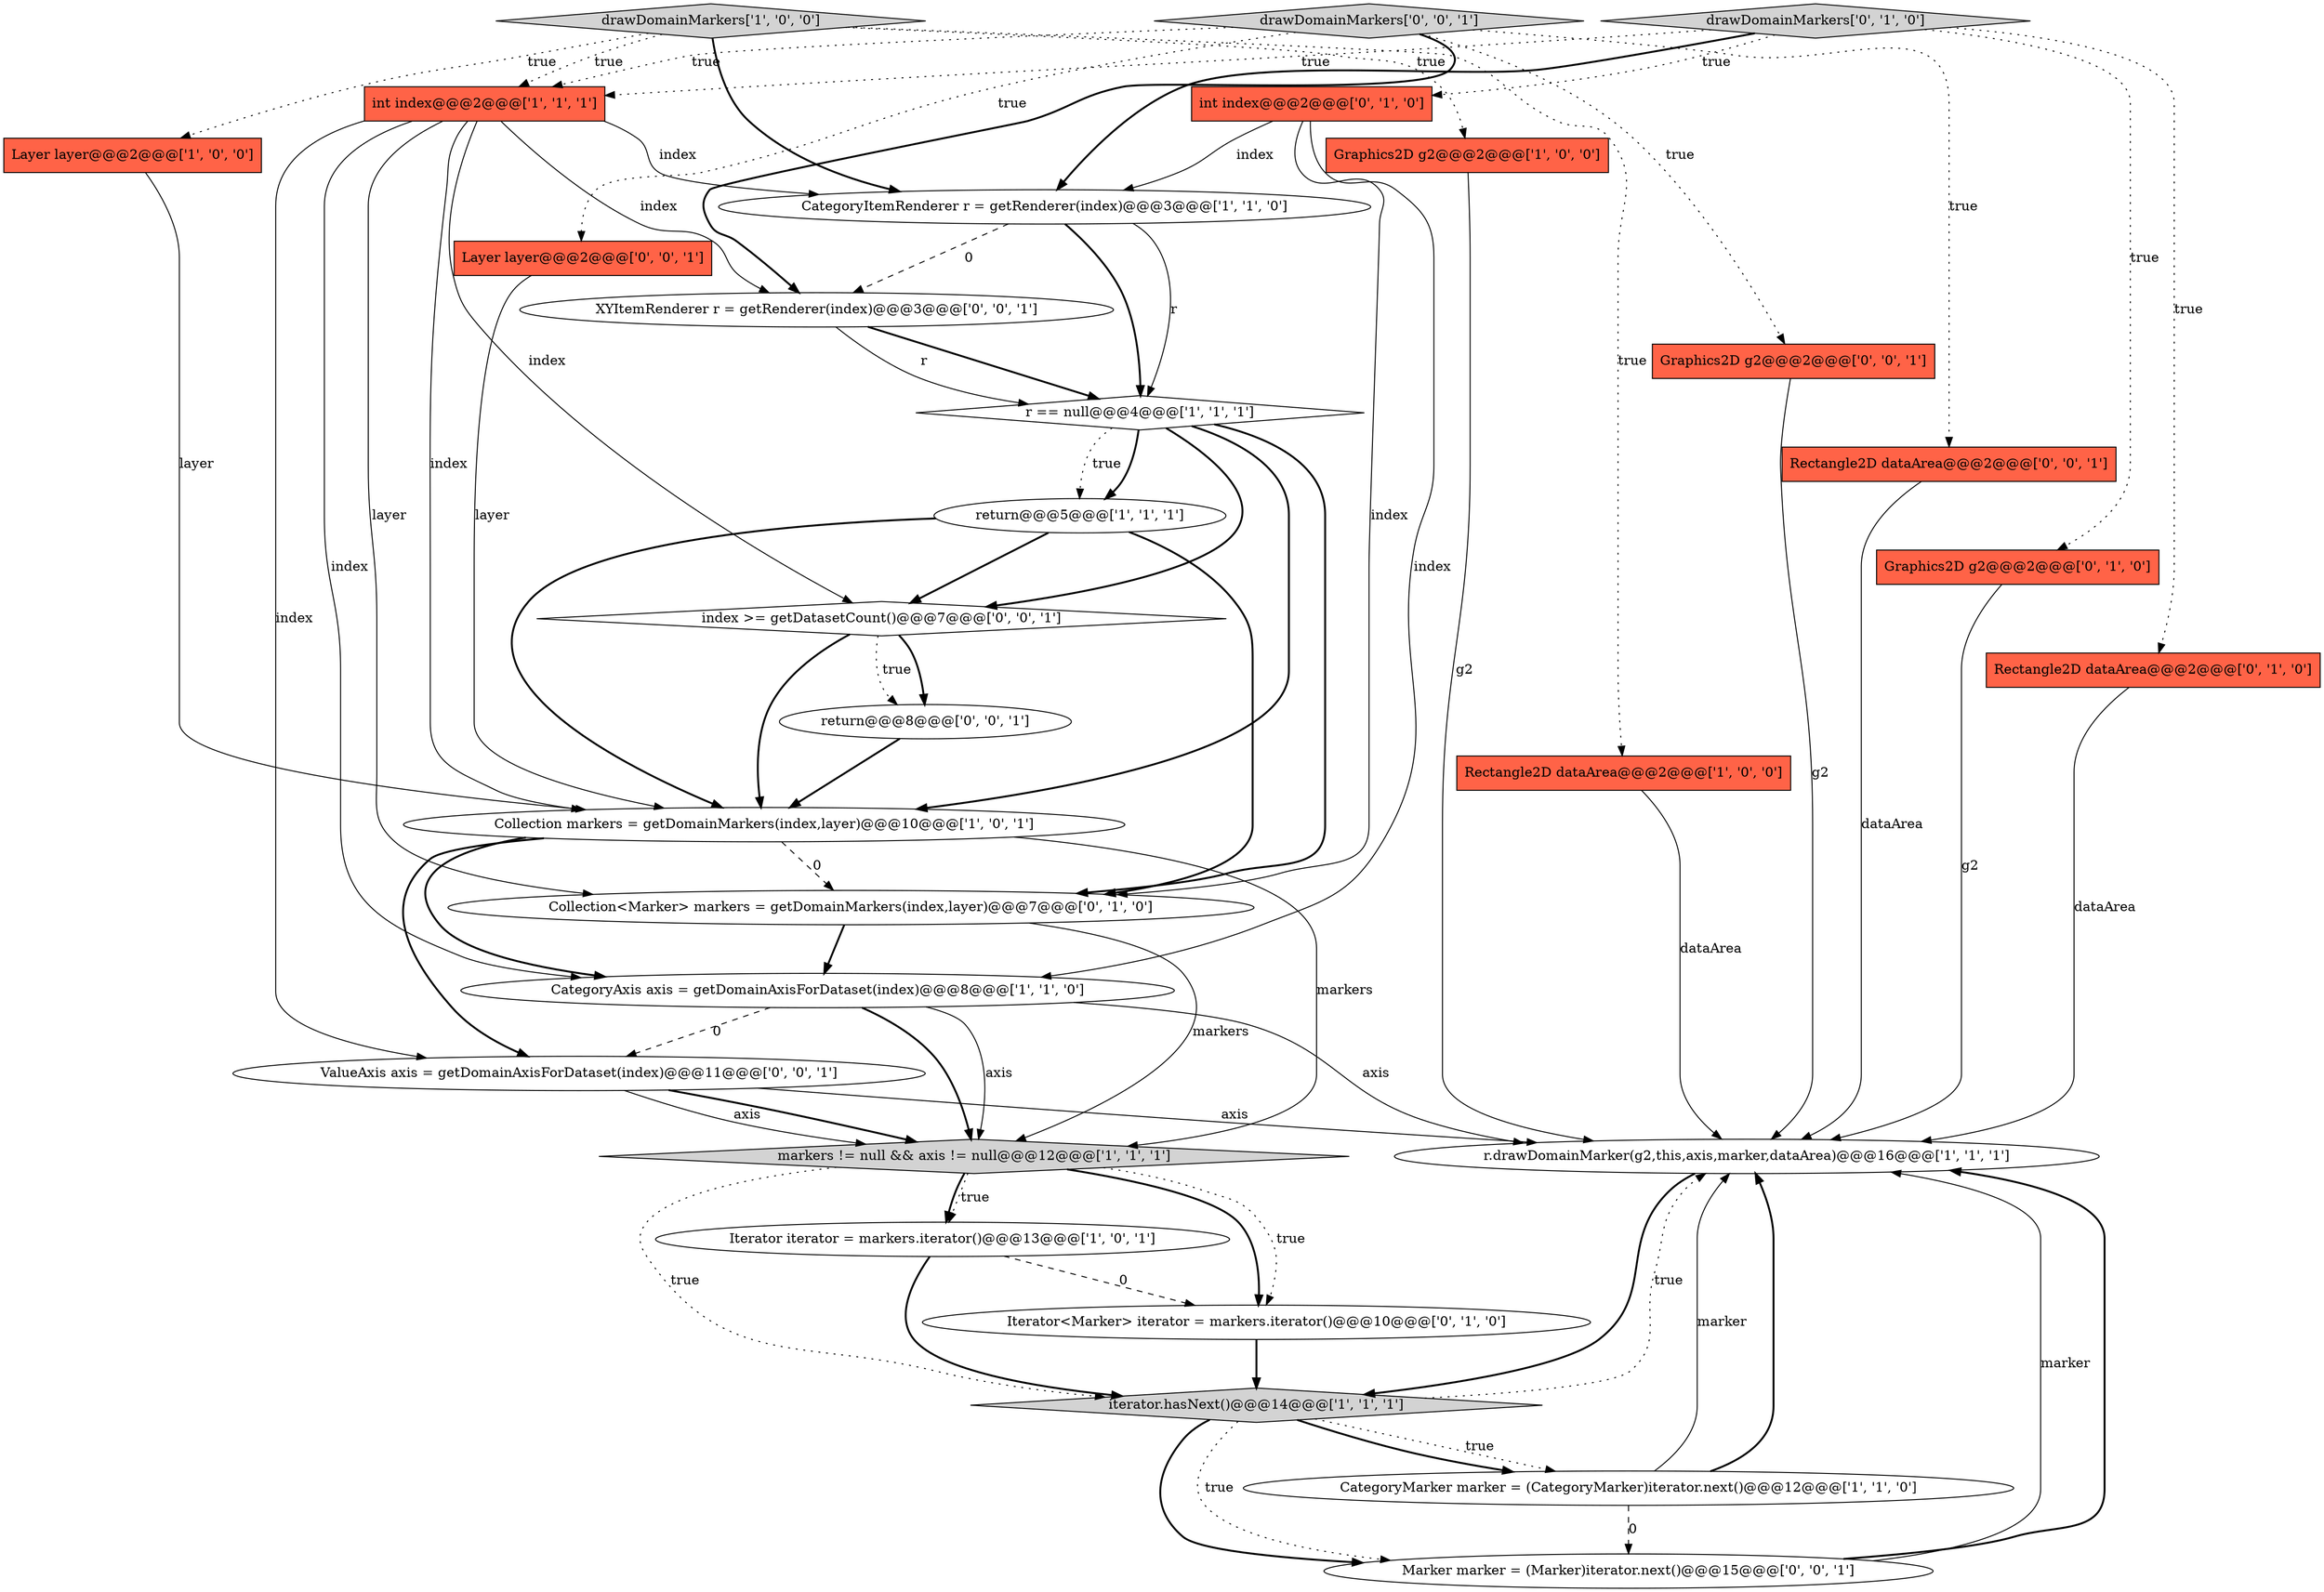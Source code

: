 digraph {
5 [style = filled, label = "Graphics2D g2@@@2@@@['1', '0', '0']", fillcolor = tomato, shape = box image = "AAA0AAABBB1BBB"];
17 [style = filled, label = "Iterator<Marker> iterator = markers.iterator()@@@10@@@['0', '1', '0']", fillcolor = white, shape = ellipse image = "AAA1AAABBB2BBB"];
16 [style = filled, label = "Graphics2D g2@@@2@@@['0', '1', '0']", fillcolor = tomato, shape = box image = "AAA0AAABBB2BBB"];
23 [style = filled, label = "XYItemRenderer r = getRenderer(index)@@@3@@@['0', '0', '1']", fillcolor = white, shape = ellipse image = "AAA0AAABBB3BBB"];
6 [style = filled, label = "Layer layer@@@2@@@['1', '0', '0']", fillcolor = tomato, shape = box image = "AAA0AAABBB1BBB"];
9 [style = filled, label = "r.drawDomainMarker(g2,this,axis,marker,dataArea)@@@16@@@['1', '1', '1']", fillcolor = white, shape = ellipse image = "AAA0AAABBB1BBB"];
15 [style = filled, label = "int index@@@2@@@['0', '1', '0']", fillcolor = tomato, shape = box image = "AAA0AAABBB2BBB"];
29 [style = filled, label = "drawDomainMarkers['0', '0', '1']", fillcolor = lightgray, shape = diamond image = "AAA0AAABBB3BBB"];
20 [style = filled, label = "drawDomainMarkers['0', '1', '0']", fillcolor = lightgray, shape = diamond image = "AAA0AAABBB2BBB"];
28 [style = filled, label = "ValueAxis axis = getDomainAxisForDataset(index)@@@11@@@['0', '0', '1']", fillcolor = white, shape = ellipse image = "AAA0AAABBB3BBB"];
12 [style = filled, label = "drawDomainMarkers['1', '0', '0']", fillcolor = lightgray, shape = diamond image = "AAA0AAABBB1BBB"];
26 [style = filled, label = "Marker marker = (Marker)iterator.next()@@@15@@@['0', '0', '1']", fillcolor = white, shape = ellipse image = "AAA0AAABBB3BBB"];
18 [style = filled, label = "Collection<Marker> markers = getDomainMarkers(index,layer)@@@7@@@['0', '1', '0']", fillcolor = white, shape = ellipse image = "AAA1AAABBB2BBB"];
4 [style = filled, label = "Collection markers = getDomainMarkers(index,layer)@@@10@@@['1', '0', '1']", fillcolor = white, shape = ellipse image = "AAA0AAABBB1BBB"];
3 [style = filled, label = "return@@@5@@@['1', '1', '1']", fillcolor = white, shape = ellipse image = "AAA0AAABBB1BBB"];
1 [style = filled, label = "CategoryAxis axis = getDomainAxisForDataset(index)@@@8@@@['1', '1', '0']", fillcolor = white, shape = ellipse image = "AAA0AAABBB1BBB"];
10 [style = filled, label = "r == null@@@4@@@['1', '1', '1']", fillcolor = white, shape = diamond image = "AAA0AAABBB1BBB"];
24 [style = filled, label = "Layer layer@@@2@@@['0', '0', '1']", fillcolor = tomato, shape = box image = "AAA0AAABBB3BBB"];
19 [style = filled, label = "Rectangle2D dataArea@@@2@@@['0', '1', '0']", fillcolor = tomato, shape = box image = "AAA0AAABBB2BBB"];
0 [style = filled, label = "markers != null && axis != null@@@12@@@['1', '1', '1']", fillcolor = lightgray, shape = diamond image = "AAA0AAABBB1BBB"];
22 [style = filled, label = "Graphics2D g2@@@2@@@['0', '0', '1']", fillcolor = tomato, shape = box image = "AAA0AAABBB3BBB"];
25 [style = filled, label = "Rectangle2D dataArea@@@2@@@['0', '0', '1']", fillcolor = tomato, shape = box image = "AAA0AAABBB3BBB"];
27 [style = filled, label = "index >= getDatasetCount()@@@7@@@['0', '0', '1']", fillcolor = white, shape = diamond image = "AAA0AAABBB3BBB"];
13 [style = filled, label = "Iterator iterator = markers.iterator()@@@13@@@['1', '0', '1']", fillcolor = white, shape = ellipse image = "AAA0AAABBB1BBB"];
21 [style = filled, label = "return@@@8@@@['0', '0', '1']", fillcolor = white, shape = ellipse image = "AAA0AAABBB3BBB"];
14 [style = filled, label = "CategoryItemRenderer r = getRenderer(index)@@@3@@@['1', '1', '0']", fillcolor = white, shape = ellipse image = "AAA0AAABBB1BBB"];
2 [style = filled, label = "Rectangle2D dataArea@@@2@@@['1', '0', '0']", fillcolor = tomato, shape = box image = "AAA0AAABBB1BBB"];
11 [style = filled, label = "iterator.hasNext()@@@14@@@['1', '1', '1']", fillcolor = lightgray, shape = diamond image = "AAA0AAABBB1BBB"];
7 [style = filled, label = "CategoryMarker marker = (CategoryMarker)iterator.next()@@@12@@@['1', '1', '0']", fillcolor = white, shape = ellipse image = "AAA0AAABBB1BBB"];
8 [style = filled, label = "int index@@@2@@@['1', '1', '1']", fillcolor = tomato, shape = box image = "AAA0AAABBB1BBB"];
28->0 [style = solid, label="axis"];
8->28 [style = solid, label="index"];
11->9 [style = dotted, label="true"];
29->24 [style = dotted, label="true"];
9->11 [style = bold, label=""];
10->3 [style = dotted, label="true"];
16->9 [style = solid, label="g2"];
29->8 [style = dotted, label="true"];
7->9 [style = solid, label="marker"];
23->10 [style = bold, label=""];
8->1 [style = solid, label="index"];
13->17 [style = dashed, label="0"];
27->4 [style = bold, label=""];
7->9 [style = bold, label=""];
12->14 [style = bold, label=""];
11->26 [style = bold, label=""];
1->0 [style = solid, label="axis"];
10->27 [style = bold, label=""];
8->27 [style = solid, label="index"];
0->13 [style = dotted, label="true"];
27->21 [style = dotted, label="true"];
15->14 [style = solid, label="index"];
11->7 [style = dotted, label="true"];
14->23 [style = dashed, label="0"];
7->26 [style = dashed, label="0"];
18->0 [style = solid, label="markers"];
26->9 [style = solid, label="marker"];
0->13 [style = bold, label=""];
3->18 [style = bold, label=""];
2->9 [style = solid, label="dataArea"];
3->27 [style = bold, label=""];
26->9 [style = bold, label=""];
12->2 [style = dotted, label="true"];
25->9 [style = solid, label="dataArea"];
10->3 [style = bold, label=""];
4->1 [style = bold, label=""];
10->18 [style = bold, label=""];
14->10 [style = solid, label="r"];
11->7 [style = bold, label=""];
29->23 [style = bold, label=""];
12->5 [style = dotted, label="true"];
20->15 [style = dotted, label="true"];
12->8 [style = dotted, label="true"];
13->11 [style = bold, label=""];
24->4 [style = solid, label="layer"];
4->28 [style = bold, label=""];
8->4 [style = solid, label="index"];
8->14 [style = solid, label="index"];
10->4 [style = bold, label=""];
1->28 [style = dashed, label="0"];
19->9 [style = solid, label="dataArea"];
5->9 [style = solid, label="g2"];
23->10 [style = solid, label="r"];
0->11 [style = dotted, label="true"];
4->0 [style = solid, label="markers"];
0->17 [style = bold, label=""];
17->11 [style = bold, label=""];
27->21 [style = bold, label=""];
15->1 [style = solid, label="index"];
18->1 [style = bold, label=""];
11->26 [style = dotted, label="true"];
4->18 [style = dashed, label="0"];
29->22 [style = dotted, label="true"];
20->19 [style = dotted, label="true"];
20->8 [style = dotted, label="true"];
1->9 [style = solid, label="axis"];
15->18 [style = solid, label="index"];
12->6 [style = dotted, label="true"];
14->10 [style = bold, label=""];
8->18 [style = solid, label="layer"];
20->14 [style = bold, label=""];
8->23 [style = solid, label="index"];
28->9 [style = solid, label="axis"];
6->4 [style = solid, label="layer"];
21->4 [style = bold, label=""];
0->17 [style = dotted, label="true"];
3->4 [style = bold, label=""];
28->0 [style = bold, label=""];
20->16 [style = dotted, label="true"];
29->25 [style = dotted, label="true"];
22->9 [style = solid, label="g2"];
1->0 [style = bold, label=""];
}
